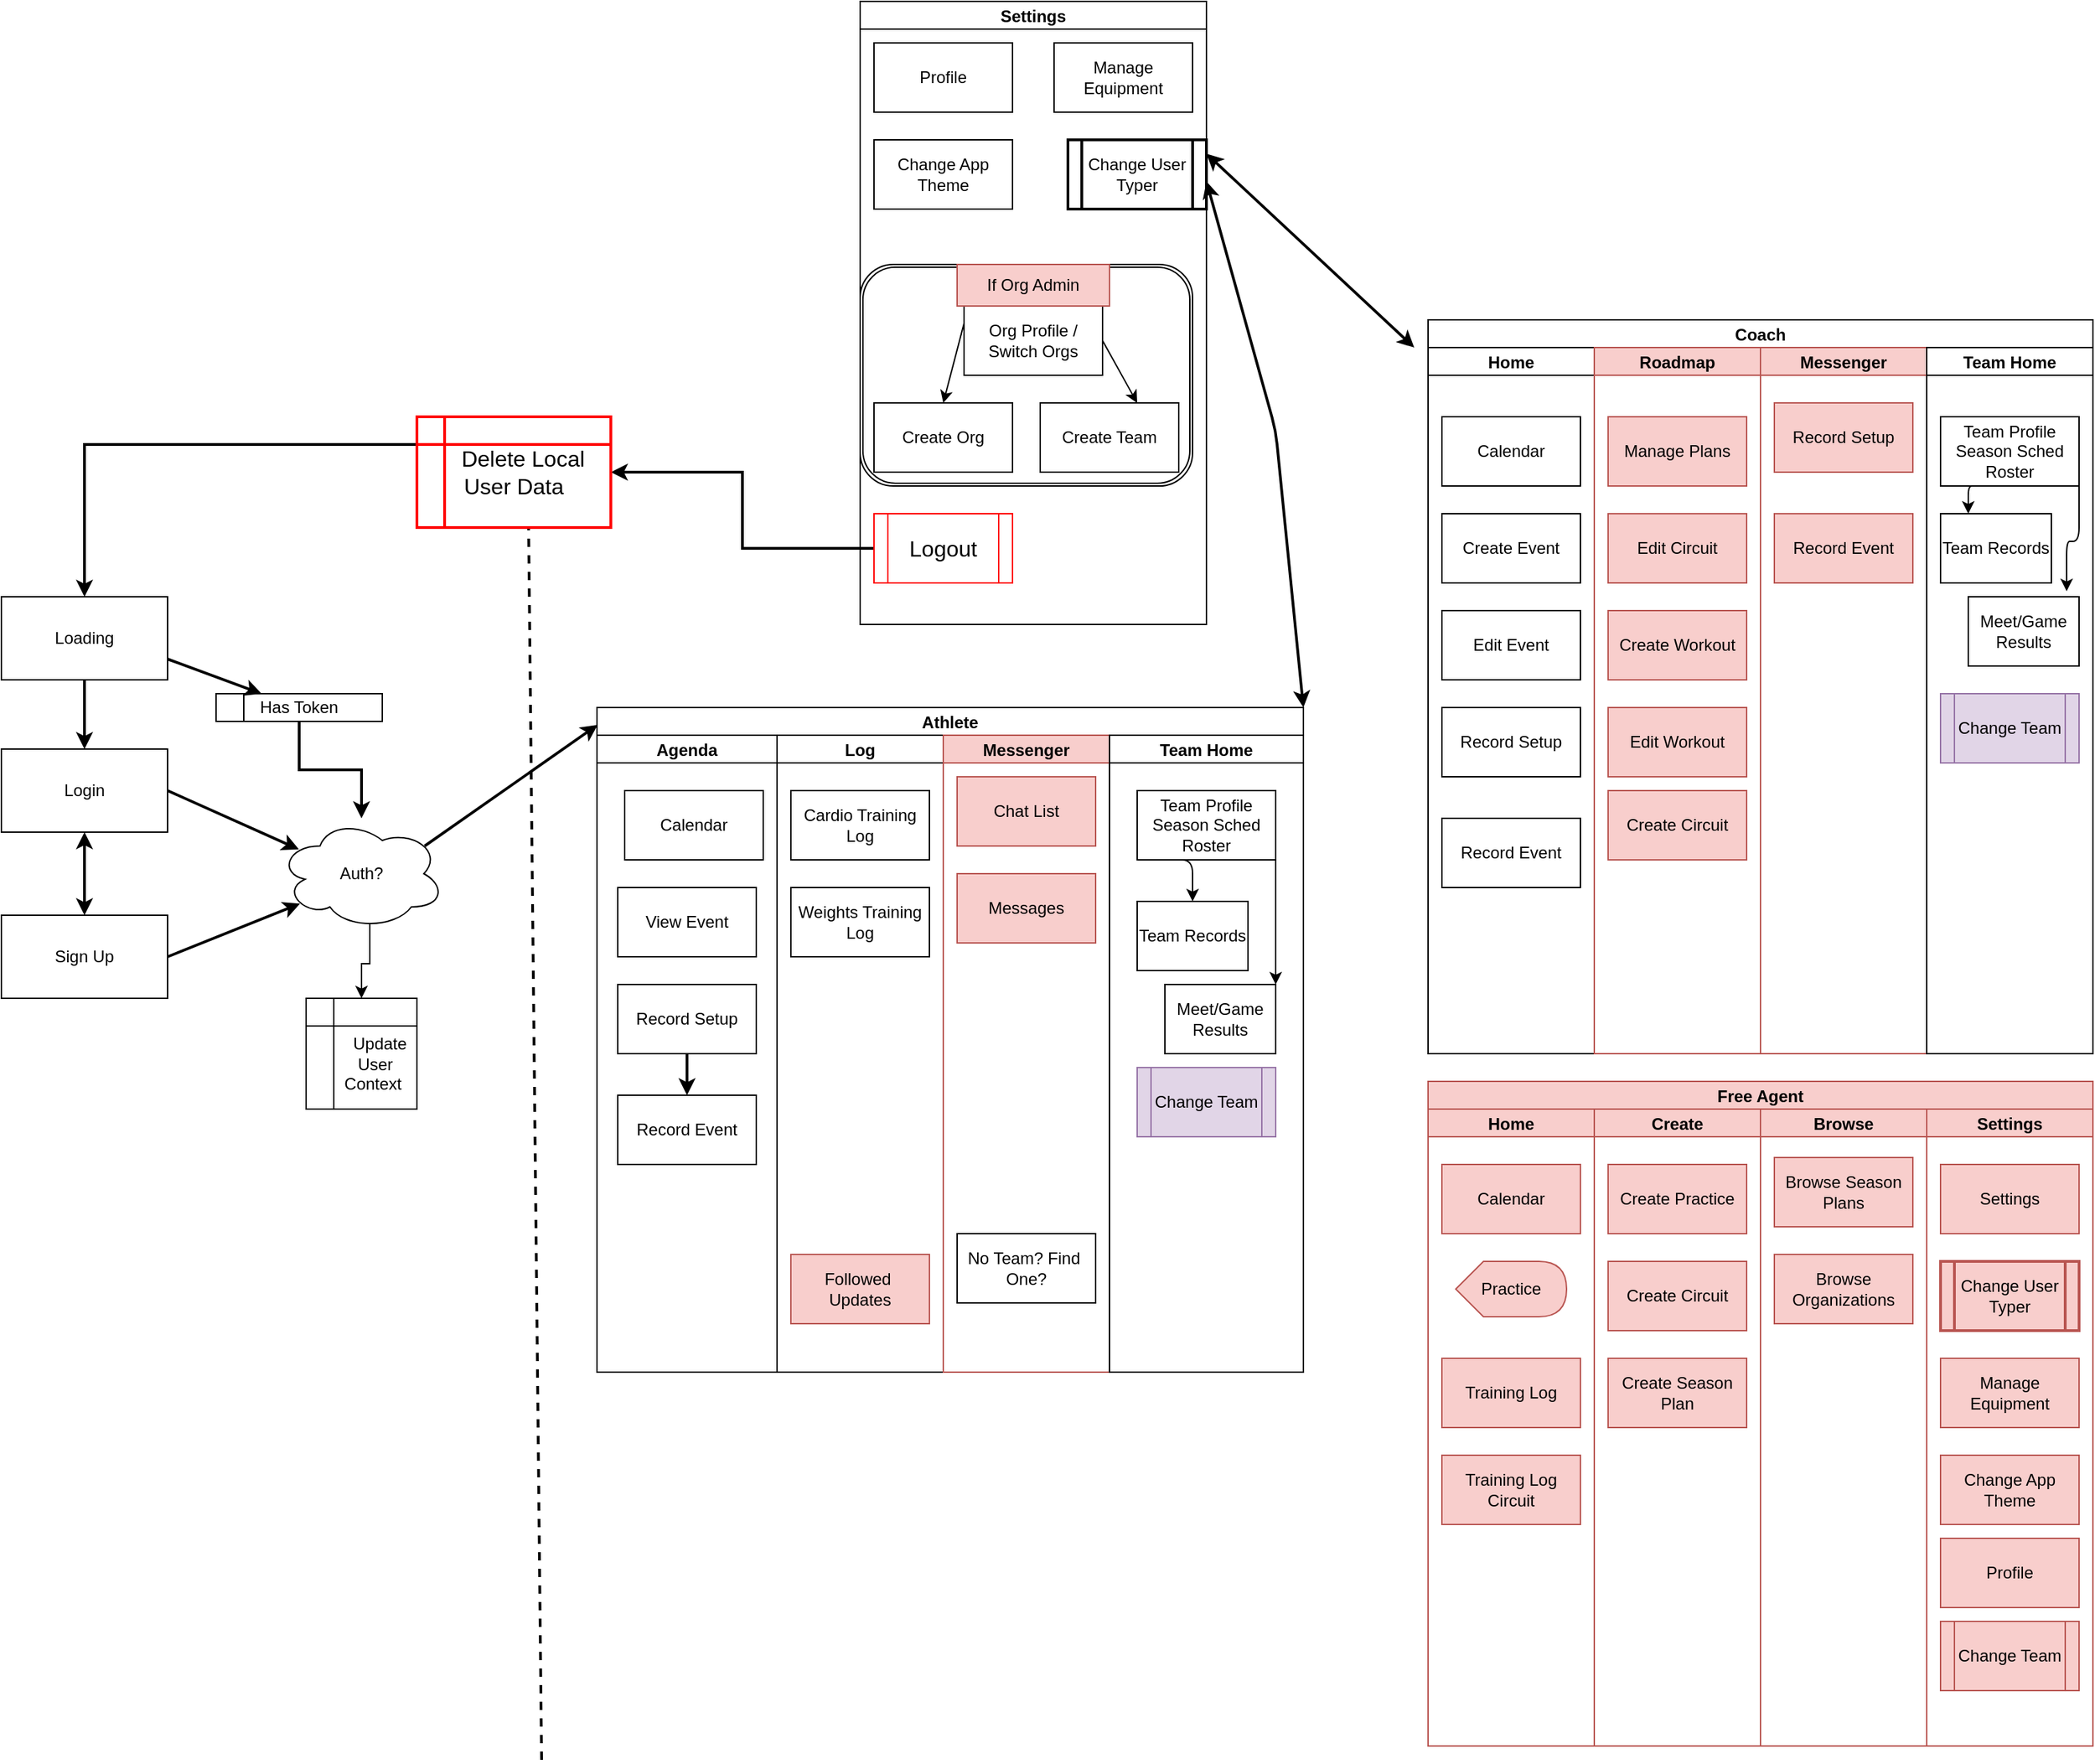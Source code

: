 <mxfile version="21.6.6" type="github">
  <diagram id="p2ylJtfO_-Iy1inDbocZ" name="Page-1">
    <mxGraphModel dx="1434" dy="1858" grid="1" gridSize="10" guides="1" tooltips="1" connect="1" arrows="1" fold="1" page="1" pageScale="1" pageWidth="850" pageHeight="1100" math="0" shadow="0">
      <root>
        <mxCell id="0" />
        <mxCell id="1" parent="0" />
        <mxCell id="KutpoxNR8eGC2RVmOY_f-1" value="Coach" style="swimlane;childLayout=stackLayout;resizeParent=1;resizeParentMax=0;startSize=20;rounded=0;" parent="1" vertex="1">
          <mxGeometry x="1180" y="10" width="480" height="530" as="geometry" />
        </mxCell>
        <mxCell id="KutpoxNR8eGC2RVmOY_f-2" value="Home" style="swimlane;startSize=20;rounded=0;" parent="KutpoxNR8eGC2RVmOY_f-1" vertex="1">
          <mxGeometry y="20" width="120" height="510" as="geometry" />
        </mxCell>
        <mxCell id="KutpoxNR8eGC2RVmOY_f-71" value="Calendar" style="rounded=0;whiteSpace=wrap;html=1;" parent="KutpoxNR8eGC2RVmOY_f-2" vertex="1">
          <mxGeometry x="10" y="50" width="100" height="50" as="geometry" />
        </mxCell>
        <mxCell id="KutpoxNR8eGC2RVmOY_f-73" value="Edit Event" style="rounded=0;whiteSpace=wrap;html=1;" parent="KutpoxNR8eGC2RVmOY_f-2" vertex="1">
          <mxGeometry x="10" y="190" width="100" height="50" as="geometry" />
        </mxCell>
        <mxCell id="KutpoxNR8eGC2RVmOY_f-74" value="Create Event" style="rounded=0;whiteSpace=wrap;html=1;" parent="KutpoxNR8eGC2RVmOY_f-2" vertex="1">
          <mxGeometry x="10" y="120" width="100" height="50" as="geometry" />
        </mxCell>
        <mxCell id="7DwWogqbDSe41njC2RKh-1" value="Record Setup" style="rounded=0;whiteSpace=wrap;html=1;" vertex="1" parent="KutpoxNR8eGC2RVmOY_f-2">
          <mxGeometry x="10" y="260" width="100" height="50" as="geometry" />
        </mxCell>
        <mxCell id="7DwWogqbDSe41njC2RKh-2" value="Record Event" style="rounded=0;whiteSpace=wrap;html=1;fontFamily=Helvetica;fontSize=12;" vertex="1" parent="KutpoxNR8eGC2RVmOY_f-2">
          <mxGeometry x="10" y="340" width="100" height="50" as="geometry" />
        </mxCell>
        <mxCell id="KutpoxNR8eGC2RVmOY_f-10" value="Roadmap" style="swimlane;startSize=20;rounded=0;fillColor=#f8cecc;strokeColor=#b85450;" parent="KutpoxNR8eGC2RVmOY_f-1" vertex="1">
          <mxGeometry x="120" y="20" width="120" height="510" as="geometry" />
        </mxCell>
        <mxCell id="KutpoxNR8eGC2RVmOY_f-75" value="Edit Circuit" style="rounded=0;whiteSpace=wrap;html=1;fillColor=#f8cecc;strokeColor=#b85450;" parent="KutpoxNR8eGC2RVmOY_f-10" vertex="1">
          <mxGeometry x="10" y="120" width="100" height="50" as="geometry" />
        </mxCell>
        <mxCell id="I1CVPrIMJtBGXKQZ_hz7-4" value="Manage Plans" style="rounded=0;whiteSpace=wrap;html=1;fillColor=#f8cecc;strokeColor=#b85450;" parent="KutpoxNR8eGC2RVmOY_f-10" vertex="1">
          <mxGeometry x="10" y="50" width="100" height="50" as="geometry" />
        </mxCell>
        <mxCell id="I1CVPrIMJtBGXKQZ_hz7-5" value="Edit Workout" style="rounded=0;whiteSpace=wrap;html=1;fillColor=#f8cecc;strokeColor=#b85450;" parent="KutpoxNR8eGC2RVmOY_f-10" vertex="1">
          <mxGeometry x="10" y="260" width="100" height="50" as="geometry" />
        </mxCell>
        <mxCell id="I1CVPrIMJtBGXKQZ_hz7-51" value="Create Workout" style="rounded=0;whiteSpace=wrap;html=1;fillColor=#f8cecc;strokeColor=#b85450;" parent="KutpoxNR8eGC2RVmOY_f-10" vertex="1">
          <mxGeometry x="10" y="190" width="100" height="50" as="geometry" />
        </mxCell>
        <mxCell id="I1CVPrIMJtBGXKQZ_hz7-50" value="Create Circuit" style="rounded=0;whiteSpace=wrap;html=1;fillColor=#f8cecc;strokeColor=#b85450;" parent="KutpoxNR8eGC2RVmOY_f-10" vertex="1">
          <mxGeometry x="10" y="320" width="100" height="50" as="geometry" />
        </mxCell>
        <mxCell id="KutpoxNR8eGC2RVmOY_f-3" value="Messenger" style="swimlane;startSize=20;rounded=0;fillColor=#f8cecc;strokeColor=#b85450;" parent="KutpoxNR8eGC2RVmOY_f-1" vertex="1">
          <mxGeometry x="240" y="20" width="120" height="510" as="geometry" />
        </mxCell>
        <mxCell id="7DwWogqbDSe41njC2RKh-3" value="Record Setup" style="rounded=0;whiteSpace=wrap;html=1;fillColor=#f8cecc;strokeColor=#b85450;" vertex="1" parent="KutpoxNR8eGC2RVmOY_f-3">
          <mxGeometry x="10" y="40" width="100" height="50" as="geometry" />
        </mxCell>
        <mxCell id="7DwWogqbDSe41njC2RKh-4" value="Record Event" style="rounded=0;whiteSpace=wrap;html=1;fontFamily=Helvetica;fontSize=12;fillColor=#f8cecc;strokeColor=#b85450;" vertex="1" parent="KutpoxNR8eGC2RVmOY_f-3">
          <mxGeometry x="10" y="120" width="100" height="50" as="geometry" />
        </mxCell>
        <mxCell id="KutpoxNR8eGC2RVmOY_f-4" value="Team Home" style="swimlane;startSize=20;rounded=0;" parent="KutpoxNR8eGC2RVmOY_f-1" vertex="1">
          <mxGeometry x="360" y="20" width="120" height="510" as="geometry">
            <mxRectangle x="240" y="20" width="40" height="460" as="alternateBounds" />
          </mxGeometry>
        </mxCell>
        <mxCell id="KutpoxNR8eGC2RVmOY_f-89" value="Change Team" style="shape=process;whiteSpace=wrap;html=1;backgroundOutline=1;rounded=0;fontFamily=Helvetica;fontSize=12;strokeColor=#9673a6;fillColor=#e1d5e7;" parent="KutpoxNR8eGC2RVmOY_f-4" vertex="1">
          <mxGeometry x="10" y="250" width="100" height="50" as="geometry" />
        </mxCell>
        <mxCell id="I1CVPrIMJtBGXKQZ_hz7-38" style="edgeStyle=orthogonalEdgeStyle;orthogonalLoop=1;jettySize=auto;html=1;exitX=1;exitY=1;exitDx=0;exitDy=0;entryX=0.888;entryY=-0.08;entryDx=0;entryDy=0;entryPerimeter=0;" parent="KutpoxNR8eGC2RVmOY_f-4" source="I1CVPrIMJtBGXKQZ_hz7-39" edge="1" target="I1CVPrIMJtBGXKQZ_hz7-43">
          <mxGeometry relative="1" as="geometry">
            <mxPoint x="110" y="170" as="targetPoint" />
          </mxGeometry>
        </mxCell>
        <mxCell id="I1CVPrIMJtBGXKQZ_hz7-42" style="edgeStyle=orthogonalEdgeStyle;orthogonalLoop=1;jettySize=auto;html=1;exitX=0.25;exitY=1;exitDx=0;exitDy=0;entryX=0.25;entryY=0;entryDx=0;entryDy=0;" parent="KutpoxNR8eGC2RVmOY_f-4" source="I1CVPrIMJtBGXKQZ_hz7-39" target="I1CVPrIMJtBGXKQZ_hz7-40" edge="1">
          <mxGeometry relative="1" as="geometry" />
        </mxCell>
        <mxCell id="I1CVPrIMJtBGXKQZ_hz7-39" value="Team Profile&lt;br&gt;Season Sched&lt;br&gt;Roster" style="rounded=0;whiteSpace=wrap;html=1;" parent="KutpoxNR8eGC2RVmOY_f-4" vertex="1">
          <mxGeometry x="10" y="50" width="100" height="50" as="geometry" />
        </mxCell>
        <mxCell id="I1CVPrIMJtBGXKQZ_hz7-40" value="Team Records" style="rounded=0;whiteSpace=wrap;html=1;" parent="KutpoxNR8eGC2RVmOY_f-4" vertex="1">
          <mxGeometry x="10" y="120" width="80" height="50" as="geometry" />
        </mxCell>
        <mxCell id="I1CVPrIMJtBGXKQZ_hz7-43" value="Meet/Game Results" style="rounded=0;whiteSpace=wrap;html=1;" parent="KutpoxNR8eGC2RVmOY_f-4" vertex="1">
          <mxGeometry x="30" y="180" width="80" height="50" as="geometry" />
        </mxCell>
        <mxCell id="KutpoxNR8eGC2RVmOY_f-11" value="Free Agent" style="swimlane;childLayout=stackLayout;resizeParent=1;resizeParentMax=0;startSize=20;fillColor=#f8cecc;strokeColor=#b85450;rounded=0;" parent="1" vertex="1">
          <mxGeometry x="1180" y="560" width="480" height="480" as="geometry" />
        </mxCell>
        <mxCell id="KutpoxNR8eGC2RVmOY_f-12" value="Home" style="swimlane;startSize=20;fillColor=#f8cecc;strokeColor=#b85450;rounded=0;" parent="KutpoxNR8eGC2RVmOY_f-11" vertex="1">
          <mxGeometry y="20" width="120" height="460" as="geometry" />
        </mxCell>
        <mxCell id="KutpoxNR8eGC2RVmOY_f-67" value="Calendar" style="rounded=0;whiteSpace=wrap;html=1;fillColor=#f8cecc;strokeColor=#b85450;" parent="KutpoxNR8eGC2RVmOY_f-12" vertex="1">
          <mxGeometry x="10" y="40" width="100" height="50" as="geometry" />
        </mxCell>
        <mxCell id="KutpoxNR8eGC2RVmOY_f-68" value="Training Log" style="rounded=0;whiteSpace=wrap;html=1;fillColor=#f8cecc;strokeColor=#b85450;" parent="KutpoxNR8eGC2RVmOY_f-12" vertex="1">
          <mxGeometry x="10" y="180" width="100" height="50" as="geometry" />
        </mxCell>
        <mxCell id="KutpoxNR8eGC2RVmOY_f-69" value="Training Log Circuit" style="rounded=0;whiteSpace=wrap;html=1;fillColor=#f8cecc;strokeColor=#b85450;" parent="KutpoxNR8eGC2RVmOY_f-12" vertex="1">
          <mxGeometry x="10" y="250" width="100" height="50" as="geometry" />
        </mxCell>
        <mxCell id="KutpoxNR8eGC2RVmOY_f-70" value="Practice" style="shape=display;whiteSpace=wrap;html=1;rounded=0;fontFamily=Helvetica;fontSize=12;strokeColor=#b85450;fillColor=#f8cecc;" parent="KutpoxNR8eGC2RVmOY_f-12" vertex="1">
          <mxGeometry x="20" y="110" width="80" height="40" as="geometry" />
        </mxCell>
        <mxCell id="KutpoxNR8eGC2RVmOY_f-13" value="Create" style="swimlane;startSize=20;fillColor=#f8cecc;strokeColor=#b85450;rounded=0;" parent="KutpoxNR8eGC2RVmOY_f-11" vertex="1">
          <mxGeometry x="120" y="20" width="120" height="460" as="geometry" />
        </mxCell>
        <mxCell id="KutpoxNR8eGC2RVmOY_f-77" value="Create Practice" style="rounded=0;whiteSpace=wrap;html=1;fillColor=#f8cecc;strokeColor=#b85450;" parent="KutpoxNR8eGC2RVmOY_f-13" vertex="1">
          <mxGeometry x="10" y="40" width="100" height="50" as="geometry" />
        </mxCell>
        <mxCell id="KutpoxNR8eGC2RVmOY_f-78" value="Create Circuit" style="rounded=0;whiteSpace=wrap;html=1;fillColor=#f8cecc;strokeColor=#b85450;" parent="KutpoxNR8eGC2RVmOY_f-13" vertex="1">
          <mxGeometry x="10" y="110" width="100" height="50" as="geometry" />
        </mxCell>
        <mxCell id="KutpoxNR8eGC2RVmOY_f-79" value="Create Season Plan" style="rounded=0;whiteSpace=wrap;html=1;fillColor=#f8cecc;strokeColor=#b85450;" parent="KutpoxNR8eGC2RVmOY_f-13" vertex="1">
          <mxGeometry x="10" y="180" width="100" height="50" as="geometry" />
        </mxCell>
        <mxCell id="KutpoxNR8eGC2RVmOY_f-14" value="Browse" style="swimlane;startSize=20;fillColor=#f8cecc;strokeColor=#b85450;rounded=0;" parent="KutpoxNR8eGC2RVmOY_f-11" vertex="1">
          <mxGeometry x="240" y="20" width="120" height="460" as="geometry" />
        </mxCell>
        <mxCell id="KutpoxNR8eGC2RVmOY_f-80" value="Browse Season Plans" style="rounded=0;whiteSpace=wrap;html=1;fillColor=#f8cecc;strokeColor=#b85450;" parent="KutpoxNR8eGC2RVmOY_f-14" vertex="1">
          <mxGeometry x="10" y="35" width="100" height="50" as="geometry" />
        </mxCell>
        <mxCell id="KutpoxNR8eGC2RVmOY_f-81" value="Browse Organizations" style="rounded=0;whiteSpace=wrap;html=1;fillColor=#f8cecc;strokeColor=#b85450;" parent="KutpoxNR8eGC2RVmOY_f-14" vertex="1">
          <mxGeometry x="10" y="105" width="100" height="50" as="geometry" />
        </mxCell>
        <mxCell id="KutpoxNR8eGC2RVmOY_f-15" value="Settings" style="swimlane;startSize=20;fillColor=#f8cecc;strokeColor=#b85450;rounded=0;" parent="KutpoxNR8eGC2RVmOY_f-11" vertex="1">
          <mxGeometry x="360" y="20" width="120" height="460" as="geometry">
            <mxRectangle x="240" y="20" width="40" height="460" as="alternateBounds" />
          </mxGeometry>
        </mxCell>
        <mxCell id="KutpoxNR8eGC2RVmOY_f-61" value="Settings" style="rounded=0;whiteSpace=wrap;html=1;fillColor=#f8cecc;strokeColor=#b85450;" parent="KutpoxNR8eGC2RVmOY_f-15" vertex="1">
          <mxGeometry x="10" y="40" width="100" height="50" as="geometry" />
        </mxCell>
        <mxCell id="KutpoxNR8eGC2RVmOY_f-62" value="Change User Typer" style="shape=process;whiteSpace=wrap;html=1;backgroundOutline=1;rounded=0;fontFamily=Helvetica;fontSize=12;strokeColor=#b85450;fillColor=#f8cecc;strokeWidth=2;" parent="KutpoxNR8eGC2RVmOY_f-15" vertex="1">
          <mxGeometry x="10" y="110" width="100" height="50" as="geometry" />
        </mxCell>
        <mxCell id="KutpoxNR8eGC2RVmOY_f-63" value="Manage Equipment" style="rounded=0;whiteSpace=wrap;html=1;fillColor=#f8cecc;strokeColor=#b85450;" parent="KutpoxNR8eGC2RVmOY_f-15" vertex="1">
          <mxGeometry x="10" y="180" width="100" height="50" as="geometry" />
        </mxCell>
        <mxCell id="KutpoxNR8eGC2RVmOY_f-64" value="Change App Theme" style="rounded=0;whiteSpace=wrap;html=1;fillColor=#f8cecc;strokeColor=#b85450;" parent="KutpoxNR8eGC2RVmOY_f-15" vertex="1">
          <mxGeometry x="10" y="250" width="100" height="50" as="geometry" />
        </mxCell>
        <mxCell id="KutpoxNR8eGC2RVmOY_f-65" value="Profile" style="rounded=0;whiteSpace=wrap;html=1;fillColor=#f8cecc;strokeColor=#b85450;" parent="KutpoxNR8eGC2RVmOY_f-15" vertex="1">
          <mxGeometry x="10" y="310" width="100" height="50" as="geometry" />
        </mxCell>
        <mxCell id="KutpoxNR8eGC2RVmOY_f-91" value="Change Team" style="shape=process;whiteSpace=wrap;html=1;backgroundOutline=1;rounded=0;fontFamily=Helvetica;fontSize=12;strokeColor=#b85450;fillColor=#f8cecc;" parent="KutpoxNR8eGC2RVmOY_f-15" vertex="1">
          <mxGeometry x="10" y="370" width="100" height="50" as="geometry" />
        </mxCell>
        <mxCell id="KutpoxNR8eGC2RVmOY_f-16" value="Athlete" style="swimlane;childLayout=stackLayout;resizeParent=1;resizeParentMax=0;startSize=20;rounded=0;" parent="1" vertex="1">
          <mxGeometry x="580" y="290" width="510" height="480" as="geometry" />
        </mxCell>
        <mxCell id="KutpoxNR8eGC2RVmOY_f-17" value="Agenda" style="swimlane;startSize=20;rounded=0;" parent="KutpoxNR8eGC2RVmOY_f-16" vertex="1">
          <mxGeometry y="20" width="130" height="460" as="geometry" />
        </mxCell>
        <mxCell id="KutpoxNR8eGC2RVmOY_f-38" value="Calendar" style="rounded=0;whiteSpace=wrap;html=1;" parent="KutpoxNR8eGC2RVmOY_f-17" vertex="1">
          <mxGeometry x="20" y="40" width="100" height="50" as="geometry" />
        </mxCell>
        <mxCell id="KutpoxNR8eGC2RVmOY_f-41" value="Record Setup" style="rounded=0;whiteSpace=wrap;html=1;" parent="KutpoxNR8eGC2RVmOY_f-17" vertex="1">
          <mxGeometry x="15" y="180" width="100" height="50" as="geometry" />
        </mxCell>
        <mxCell id="KutpoxNR8eGC2RVmOY_f-50" value="Record Event" style="rounded=0;whiteSpace=wrap;html=1;fontFamily=Helvetica;fontSize=12;" parent="KutpoxNR8eGC2RVmOY_f-17" vertex="1">
          <mxGeometry x="15" y="260" width="100" height="50" as="geometry" />
        </mxCell>
        <mxCell id="KutpoxNR8eGC2RVmOY_f-51" style="edgeStyle=orthogonalEdgeStyle;rounded=0;orthogonalLoop=1;jettySize=auto;html=1;exitX=0.5;exitY=1;exitDx=0;exitDy=0;entryX=0.5;entryY=0;entryDx=0;entryDy=0;fontFamily=Helvetica;fontSize=12;fontColor=default;strokeWidth=2;" parent="KutpoxNR8eGC2RVmOY_f-17" source="KutpoxNR8eGC2RVmOY_f-41" target="KutpoxNR8eGC2RVmOY_f-50" edge="1">
          <mxGeometry relative="1" as="geometry" />
        </mxCell>
        <mxCell id="I1CVPrIMJtBGXKQZ_hz7-53" value="View Event" style="rounded=0;whiteSpace=wrap;html=1;" parent="KutpoxNR8eGC2RVmOY_f-17" vertex="1">
          <mxGeometry x="15" y="110" width="100" height="50" as="geometry" />
        </mxCell>
        <mxCell id="KutpoxNR8eGC2RVmOY_f-18" value="Log" style="swimlane;startSize=20;rounded=0;" parent="KutpoxNR8eGC2RVmOY_f-16" vertex="1">
          <mxGeometry x="130" y="20" width="120" height="460" as="geometry" />
        </mxCell>
        <mxCell id="I1CVPrIMJtBGXKQZ_hz7-7" value="Followed&amp;nbsp; Updates" style="rounded=0;whiteSpace=wrap;html=1;fillColor=#f8cecc;strokeColor=#b85450;" parent="KutpoxNR8eGC2RVmOY_f-18" vertex="1">
          <mxGeometry x="10" y="375" width="100" height="50" as="geometry" />
        </mxCell>
        <mxCell id="KutpoxNR8eGC2RVmOY_f-40" value="Cardio Training Log" style="rounded=0;whiteSpace=wrap;html=1;" parent="KutpoxNR8eGC2RVmOY_f-18" vertex="1">
          <mxGeometry x="10" y="40" width="100" height="50" as="geometry" />
        </mxCell>
        <mxCell id="KutpoxNR8eGC2RVmOY_f-45" value="Weights Training Log" style="rounded=0;whiteSpace=wrap;html=1;" parent="KutpoxNR8eGC2RVmOY_f-18" vertex="1">
          <mxGeometry x="10" y="110" width="100" height="50" as="geometry" />
        </mxCell>
        <mxCell id="KutpoxNR8eGC2RVmOY_f-19" value="Messenger" style="swimlane;startSize=20;rounded=0;fillColor=#f8cecc;strokeColor=#b85450;" parent="KutpoxNR8eGC2RVmOY_f-16" vertex="1">
          <mxGeometry x="250" y="20" width="120" height="460" as="geometry" />
        </mxCell>
        <mxCell id="I1CVPrIMJtBGXKQZ_hz7-8" value="No Team? Find&amp;nbsp; One?" style="rounded=0;whiteSpace=wrap;html=1;" parent="KutpoxNR8eGC2RVmOY_f-19" vertex="1">
          <mxGeometry x="10" y="360" width="100" height="50" as="geometry" />
        </mxCell>
        <mxCell id="I1CVPrIMJtBGXKQZ_hz7-37" value="Messages" style="rounded=0;whiteSpace=wrap;html=1;fillColor=#f8cecc;strokeColor=#b85450;" parent="KutpoxNR8eGC2RVmOY_f-19" vertex="1">
          <mxGeometry x="10" y="100" width="100" height="50" as="geometry" />
        </mxCell>
        <mxCell id="I1CVPrIMJtBGXKQZ_hz7-36" value="Chat List" style="rounded=0;whiteSpace=wrap;html=1;fillColor=#f8cecc;strokeColor=#b85450;" parent="KutpoxNR8eGC2RVmOY_f-19" vertex="1">
          <mxGeometry x="10" y="30" width="100" height="50" as="geometry" />
        </mxCell>
        <mxCell id="KutpoxNR8eGC2RVmOY_f-20" value="Team Home" style="swimlane;startSize=20;rounded=0;" parent="KutpoxNR8eGC2RVmOY_f-16" vertex="1">
          <mxGeometry x="370" y="20" width="140" height="460" as="geometry">
            <mxRectangle x="240" y="20" width="40" height="460" as="alternateBounds" />
          </mxGeometry>
        </mxCell>
        <mxCell id="KutpoxNR8eGC2RVmOY_f-90" value="Change Team" style="shape=process;whiteSpace=wrap;html=1;backgroundOutline=1;rounded=0;fontFamily=Helvetica;fontSize=12;fillColor=#e1d5e7;strokeColor=#9673a6;" parent="KutpoxNR8eGC2RVmOY_f-20" vertex="1">
          <mxGeometry x="20" y="240" width="100" height="50" as="geometry" />
        </mxCell>
        <mxCell id="I1CVPrIMJtBGXKQZ_hz7-13" value="Meet/Game Results" style="rounded=0;whiteSpace=wrap;html=1;" parent="KutpoxNR8eGC2RVmOY_f-20" vertex="1">
          <mxGeometry x="40" y="180" width="80" height="50" as="geometry" />
        </mxCell>
        <mxCell id="I1CVPrIMJtBGXKQZ_hz7-6" value="Team Records" style="rounded=0;whiteSpace=wrap;html=1;" parent="KutpoxNR8eGC2RVmOY_f-20" vertex="1">
          <mxGeometry x="20" y="120" width="80" height="50" as="geometry" />
        </mxCell>
        <mxCell id="I1CVPrIMJtBGXKQZ_hz7-9" value="Team Profile&lt;br&gt;Season Sched&lt;br&gt;Roster" style="rounded=0;whiteSpace=wrap;html=1;" parent="KutpoxNR8eGC2RVmOY_f-20" vertex="1">
          <mxGeometry x="20" y="40" width="100" height="50" as="geometry" />
        </mxCell>
        <mxCell id="I1CVPrIMJtBGXKQZ_hz7-16" style="edgeStyle=orthogonalEdgeStyle;orthogonalLoop=1;jettySize=auto;html=1;exitX=1;exitY=1;exitDx=0;exitDy=0;entryX=1;entryY=0;entryDx=0;entryDy=0;" parent="KutpoxNR8eGC2RVmOY_f-20" source="I1CVPrIMJtBGXKQZ_hz7-9" target="I1CVPrIMJtBGXKQZ_hz7-13" edge="1">
          <mxGeometry relative="1" as="geometry" />
        </mxCell>
        <mxCell id="I1CVPrIMJtBGXKQZ_hz7-11" style="edgeStyle=orthogonalEdgeStyle;orthogonalLoop=1;jettySize=auto;html=1;exitX=0.25;exitY=1;exitDx=0;exitDy=0;entryX=0.5;entryY=0;entryDx=0;entryDy=0;" parent="KutpoxNR8eGC2RVmOY_f-20" source="I1CVPrIMJtBGXKQZ_hz7-9" edge="1" target="I1CVPrIMJtBGXKQZ_hz7-6">
          <mxGeometry relative="1" as="geometry">
            <mxPoint x="-115" y="110" as="targetPoint" />
          </mxGeometry>
        </mxCell>
        <mxCell id="KutpoxNR8eGC2RVmOY_f-23" value="" style="endArrow=none;dashed=1;html=1;rounded=0;strokeWidth=2;" parent="1" edge="1">
          <mxGeometry width="50" height="50" relative="1" as="geometry">
            <mxPoint x="540" y="1050" as="sourcePoint" />
            <mxPoint x="530" y="100" as="targetPoint" />
          </mxGeometry>
        </mxCell>
        <mxCell id="KutpoxNR8eGC2RVmOY_f-24" value="Loading" style="rounded=0;whiteSpace=wrap;html=1;" parent="1" vertex="1">
          <mxGeometry x="150" y="210" width="120" height="60" as="geometry" />
        </mxCell>
        <mxCell id="KutpoxNR8eGC2RVmOY_f-25" value="Login" style="rounded=0;whiteSpace=wrap;html=1;" parent="1" vertex="1">
          <mxGeometry x="150" y="320" width="120" height="60" as="geometry" />
        </mxCell>
        <mxCell id="KutpoxNR8eGC2RVmOY_f-26" value="Sign Up" style="rounded=0;whiteSpace=wrap;html=1;" parent="1" vertex="1">
          <mxGeometry x="150" y="440" width="120" height="60" as="geometry" />
        </mxCell>
        <mxCell id="q5eXycG5eug2IA1FXkT7-4" style="edgeStyle=orthogonalEdgeStyle;rounded=0;orthogonalLoop=1;jettySize=auto;html=1;exitX=0.55;exitY=0.95;exitDx=0;exitDy=0;exitPerimeter=0;entryX=0.5;entryY=0;entryDx=0;entryDy=0;" parent="1" source="KutpoxNR8eGC2RVmOY_f-27" target="q5eXycG5eug2IA1FXkT7-3" edge="1">
          <mxGeometry relative="1" as="geometry" />
        </mxCell>
        <mxCell id="KutpoxNR8eGC2RVmOY_f-27" value="Auth?" style="ellipse;shape=cloud;whiteSpace=wrap;html=1;rounded=0;" parent="1" vertex="1">
          <mxGeometry x="350" y="370" width="120" height="80" as="geometry" />
        </mxCell>
        <mxCell id="KutpoxNR8eGC2RVmOY_f-28" value="" style="endArrow=classic;html=1;rounded=0;strokeWidth=2;exitX=1;exitY=0.5;exitDx=0;exitDy=0;entryX=0.123;entryY=0.28;entryDx=0;entryDy=0;entryPerimeter=0;" parent="1" source="KutpoxNR8eGC2RVmOY_f-25" target="KutpoxNR8eGC2RVmOY_f-27" edge="1">
          <mxGeometry width="50" height="50" relative="1" as="geometry">
            <mxPoint x="410" y="310" as="sourcePoint" />
            <mxPoint x="460" y="260" as="targetPoint" />
          </mxGeometry>
        </mxCell>
        <mxCell id="KutpoxNR8eGC2RVmOY_f-29" value="" style="endArrow=classic;html=1;rounded=0;strokeWidth=2;exitX=1;exitY=0.5;exitDx=0;exitDy=0;entryX=0.13;entryY=0.77;entryDx=0;entryDy=0;entryPerimeter=0;" parent="1" source="KutpoxNR8eGC2RVmOY_f-26" target="KutpoxNR8eGC2RVmOY_f-27" edge="1">
          <mxGeometry width="50" height="50" relative="1" as="geometry">
            <mxPoint x="410" y="310" as="sourcePoint" />
            <mxPoint x="460" y="260" as="targetPoint" />
          </mxGeometry>
        </mxCell>
        <mxCell id="KutpoxNR8eGC2RVmOY_f-30" value="" style="endArrow=classic;html=1;rounded=0;strokeWidth=2;exitX=0.5;exitY=1;exitDx=0;exitDy=0;entryX=0.5;entryY=0;entryDx=0;entryDy=0;" parent="1" source="KutpoxNR8eGC2RVmOY_f-24" target="KutpoxNR8eGC2RVmOY_f-25" edge="1">
          <mxGeometry width="50" height="50" relative="1" as="geometry">
            <mxPoint x="410" y="310" as="sourcePoint" />
            <mxPoint x="460" y="260" as="targetPoint" />
          </mxGeometry>
        </mxCell>
        <mxCell id="KutpoxNR8eGC2RVmOY_f-31" value="" style="endArrow=classic;html=1;rounded=0;strokeWidth=2;exitX=0.88;exitY=0.25;exitDx=0;exitDy=0;exitPerimeter=0;entryX=0.001;entryY=0.026;entryDx=0;entryDy=0;entryPerimeter=0;" parent="1" source="KutpoxNR8eGC2RVmOY_f-27" target="KutpoxNR8eGC2RVmOY_f-16" edge="1">
          <mxGeometry width="50" height="50" relative="1" as="geometry">
            <mxPoint x="410" y="310" as="sourcePoint" />
            <mxPoint x="460" y="260" as="targetPoint" />
          </mxGeometry>
        </mxCell>
        <mxCell id="KutpoxNR8eGC2RVmOY_f-32" value="" style="endArrow=classic;startArrow=classic;html=1;rounded=0;strokeWidth=2;exitX=0.5;exitY=0;exitDx=0;exitDy=0;entryX=0.5;entryY=1;entryDx=0;entryDy=0;" parent="1" source="KutpoxNR8eGC2RVmOY_f-26" target="KutpoxNR8eGC2RVmOY_f-25" edge="1">
          <mxGeometry width="50" height="50" relative="1" as="geometry">
            <mxPoint x="410" y="310" as="sourcePoint" />
            <mxPoint x="460" y="260" as="targetPoint" />
          </mxGeometry>
        </mxCell>
        <mxCell id="KutpoxNR8eGC2RVmOY_f-48" value="" style="edgeStyle=orthogonalEdgeStyle;rounded=0;orthogonalLoop=1;jettySize=auto;html=1;fontFamily=Helvetica;fontSize=12;fontColor=default;strokeWidth=2;" parent="1" source="KutpoxNR8eGC2RVmOY_f-46" target="KutpoxNR8eGC2RVmOY_f-27" edge="1">
          <mxGeometry relative="1" as="geometry" />
        </mxCell>
        <mxCell id="KutpoxNR8eGC2RVmOY_f-46" value="Has Token" style="shape=internalStorage;whiteSpace=wrap;html=1;backgroundOutline=1;rounded=0;fontFamily=Helvetica;fontSize=12;fontColor=default;strokeColor=default;fillColor=default;" parent="1" vertex="1">
          <mxGeometry x="305" y="280" width="120" height="20" as="geometry" />
        </mxCell>
        <mxCell id="KutpoxNR8eGC2RVmOY_f-47" value="" style="endArrow=classic;html=1;rounded=0;fontFamily=Helvetica;fontSize=12;fontColor=default;strokeWidth=2;exitX=1;exitY=0.75;exitDx=0;exitDy=0;" parent="1" source="KutpoxNR8eGC2RVmOY_f-24" target="KutpoxNR8eGC2RVmOY_f-46" edge="1">
          <mxGeometry width="50" height="50" relative="1" as="geometry">
            <mxPoint x="410" y="300" as="sourcePoint" />
            <mxPoint x="460" y="250" as="targetPoint" />
          </mxGeometry>
        </mxCell>
        <mxCell id="q5eXycG5eug2IA1FXkT7-3" value="&amp;nbsp; &amp;nbsp; &amp;nbsp; &amp;nbsp;&lt;br&gt;&amp;nbsp; &amp;nbsp; &amp;nbsp; &amp;nbsp; &amp;nbsp;Update&amp;nbsp; &amp;nbsp; &amp;nbsp; &amp;nbsp; User &lt;br&gt;&amp;nbsp; &amp;nbsp; &amp;nbsp;Context" style="shape=internalStorage;whiteSpace=wrap;html=1;backgroundOutline=1;rounded=0;" parent="1" vertex="1">
          <mxGeometry x="370" y="500" width="80" height="80" as="geometry" />
        </mxCell>
        <mxCell id="q5eXycG5eug2IA1FXkT7-8" style="edgeStyle=orthogonalEdgeStyle;rounded=0;orthogonalLoop=1;jettySize=auto;html=1;exitX=0;exitY=0.5;exitDx=0;exitDy=0;fontSize=16;strokeWidth=2;" parent="1" source="q5eXycG5eug2IA1FXkT7-5" target="q5eXycG5eug2IA1FXkT7-7" edge="1">
          <mxGeometry relative="1" as="geometry" />
        </mxCell>
        <mxCell id="q5eXycG5eug2IA1FXkT7-9" style="edgeStyle=orthogonalEdgeStyle;rounded=0;orthogonalLoop=1;jettySize=auto;html=1;exitX=0;exitY=0.25;exitDx=0;exitDy=0;entryX=0.5;entryY=0;entryDx=0;entryDy=0;fontSize=16;strokeWidth=2;" parent="1" source="q5eXycG5eug2IA1FXkT7-7" target="KutpoxNR8eGC2RVmOY_f-24" edge="1">
          <mxGeometry relative="1" as="geometry" />
        </mxCell>
        <mxCell id="q5eXycG5eug2IA1FXkT7-7" value="&amp;nbsp; &amp;nbsp;Delete Local User Data" style="shape=internalStorage;whiteSpace=wrap;html=1;backgroundOutline=1;fontSize=16;strokeColor=#FF0000;strokeWidth=2;rounded=0;" parent="1" vertex="1">
          <mxGeometry x="450" y="80" width="140" height="80" as="geometry" />
        </mxCell>
        <mxCell id="I1CVPrIMJtBGXKQZ_hz7-18" value="Settings" style="swimlane;startSize=20;rounded=0;" parent="1" vertex="1">
          <mxGeometry x="770" y="-220" width="250" height="450" as="geometry">
            <mxRectangle x="240" y="20" width="40" height="460" as="alternateBounds" />
          </mxGeometry>
        </mxCell>
        <mxCell id="I1CVPrIMJtBGXKQZ_hz7-20" value="Change User Typer" style="shape=process;whiteSpace=wrap;html=1;backgroundOutline=1;rounded=0;fontFamily=Helvetica;fontSize=12;strokeWidth=2;" parent="I1CVPrIMJtBGXKQZ_hz7-18" vertex="1">
          <mxGeometry x="150" y="100" width="100" height="50" as="geometry" />
        </mxCell>
        <mxCell id="I1CVPrIMJtBGXKQZ_hz7-21" value="Manage Equipment" style="rounded=0;whiteSpace=wrap;html=1;" parent="I1CVPrIMJtBGXKQZ_hz7-18" vertex="1">
          <mxGeometry x="140" y="30" width="100" height="50" as="geometry" />
        </mxCell>
        <mxCell id="I1CVPrIMJtBGXKQZ_hz7-22" value="Change App Theme" style="rounded=0;whiteSpace=wrap;html=1;" parent="I1CVPrIMJtBGXKQZ_hz7-18" vertex="1">
          <mxGeometry x="10" y="100" width="100" height="50" as="geometry" />
        </mxCell>
        <mxCell id="q5eXycG5eug2IA1FXkT7-5" value="&lt;font style=&quot;font-size: 16px;&quot;&gt;Logout&lt;/font&gt;" style="shape=process;whiteSpace=wrap;html=1;backgroundOutline=1;strokeColor=#FF0000;rounded=0;" parent="I1CVPrIMJtBGXKQZ_hz7-18" vertex="1">
          <mxGeometry x="10" y="370" width="100" height="50" as="geometry" />
        </mxCell>
        <mxCell id="KutpoxNR8eGC2RVmOY_f-60" value="Profile" style="rounded=0;whiteSpace=wrap;html=1;" parent="I1CVPrIMJtBGXKQZ_hz7-18" vertex="1">
          <mxGeometry x="10" y="30" width="100" height="50" as="geometry" />
        </mxCell>
        <mxCell id="KutpoxNR8eGC2RVmOY_f-87" value="Org Profile / Switch Orgs" style="rounded=0;whiteSpace=wrap;html=1;" parent="I1CVPrIMJtBGXKQZ_hz7-18" vertex="1">
          <mxGeometry x="75" y="220" width="100" height="50" as="geometry" />
        </mxCell>
        <mxCell id="I1CVPrIMJtBGXKQZ_hz7-44" value="Create Org" style="rounded=0;whiteSpace=wrap;html=1;" parent="I1CVPrIMJtBGXKQZ_hz7-18" vertex="1">
          <mxGeometry x="10" y="290" width="100" height="50" as="geometry" />
        </mxCell>
        <mxCell id="q5eXycG5eug2IA1FXkT7-1" value="Create Team" style="rounded=0;whiteSpace=wrap;html=1;" parent="I1CVPrIMJtBGXKQZ_hz7-18" vertex="1">
          <mxGeometry x="130" y="290" width="100" height="50" as="geometry" />
        </mxCell>
        <mxCell id="I1CVPrIMJtBGXKQZ_hz7-45" value="" style="endArrow=classic;html=1;entryX=0.5;entryY=0;entryDx=0;entryDy=0;exitX=0;exitY=0.25;exitDx=0;exitDy=0;" parent="I1CVPrIMJtBGXKQZ_hz7-18" source="KutpoxNR8eGC2RVmOY_f-87" target="I1CVPrIMJtBGXKQZ_hz7-44" edge="1">
          <mxGeometry width="50" height="50" relative="1" as="geometry">
            <mxPoint x="60" y="220" as="sourcePoint" />
            <mxPoint x="320" y="320" as="targetPoint" />
          </mxGeometry>
        </mxCell>
        <mxCell id="I1CVPrIMJtBGXKQZ_hz7-47" value="" style="shape=ext;double=1;rounded=1;whiteSpace=wrap;html=1;fillColor=none;" parent="I1CVPrIMJtBGXKQZ_hz7-18" vertex="1">
          <mxGeometry y="190" width="240" height="160" as="geometry" />
        </mxCell>
        <mxCell id="I1CVPrIMJtBGXKQZ_hz7-49" value="If Org Admin" style="text;html=1;strokeColor=#b85450;fillColor=#f8cecc;align=center;verticalAlign=middle;whiteSpace=wrap;rounded=0;" parent="I1CVPrIMJtBGXKQZ_hz7-18" vertex="1">
          <mxGeometry x="70" y="190" width="110" height="30" as="geometry" />
        </mxCell>
        <mxCell id="I1CVPrIMJtBGXKQZ_hz7-24" value="" style="endArrow=classic;startArrow=classic;html=1;strokeWidth=2;" parent="1" edge="1">
          <mxGeometry width="50" height="50" relative="1" as="geometry">
            <mxPoint x="1020" y="-110" as="sourcePoint" />
            <mxPoint x="1170" y="30" as="targetPoint" />
          </mxGeometry>
        </mxCell>
        <mxCell id="I1CVPrIMJtBGXKQZ_hz7-25" value="" style="endArrow=classic;startArrow=classic;html=1;exitX=1;exitY=0;exitDx=0;exitDy=0;strokeWidth=2;" parent="1" source="KutpoxNR8eGC2RVmOY_f-16" edge="1">
          <mxGeometry width="50" height="50" relative="1" as="geometry">
            <mxPoint x="1040" y="150" as="sourcePoint" />
            <mxPoint x="1020" y="-90" as="targetPoint" />
            <Array as="points">
              <mxPoint x="1070" y="90" />
            </Array>
          </mxGeometry>
        </mxCell>
        <mxCell id="I1CVPrIMJtBGXKQZ_hz7-46" value="" style="endArrow=classic;html=1;exitX=1;exitY=0.5;exitDx=0;exitDy=0;" parent="1" source="KutpoxNR8eGC2RVmOY_f-87" edge="1">
          <mxGeometry width="50" height="50" relative="1" as="geometry">
            <mxPoint x="1040" y="350" as="sourcePoint" />
            <mxPoint x="970" y="70" as="targetPoint" />
          </mxGeometry>
        </mxCell>
      </root>
    </mxGraphModel>
  </diagram>
</mxfile>
